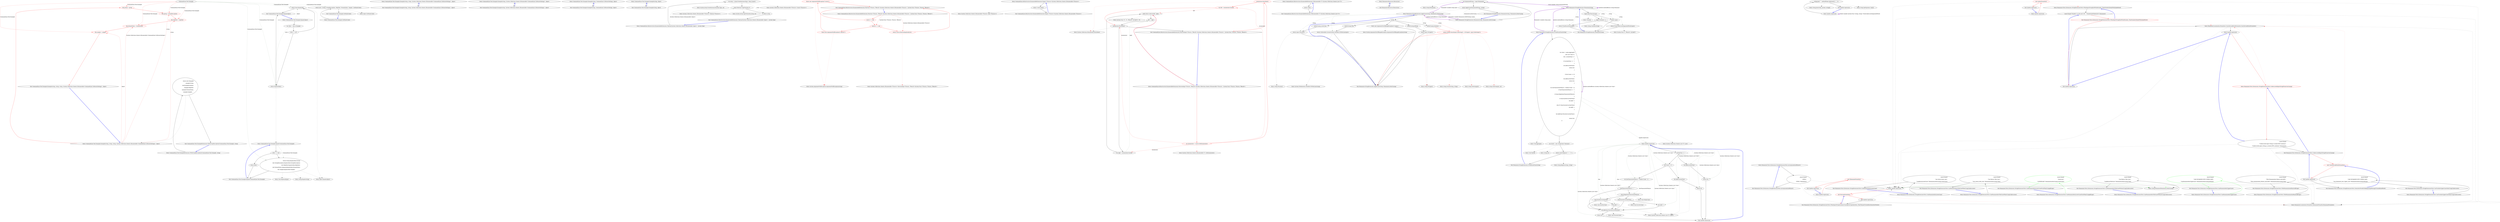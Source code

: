 digraph  {
n36 [label="CommandLine.Text.Example", span=""];
n0 [label="Entry CommandLine.Text.Example.Example(string, string, string, System.Collections.Generic.IEnumerable<CommandLine.UnParserSettings>, object)", span="16-16", cluster="CommandLine.Text.Example.Example(string, string, string, System.Collections.Generic.IEnumerable<CommandLine.UnParserSettings>, object)"];
n1 [label="this.group = group", span="18-18", cluster="CommandLine.Text.Example.Example(string, string, string, System.Collections.Generic.IEnumerable<CommandLine.UnParserSettings>, object)", color=red, community=0];
n2 [label="this.group = groupDescription", span="19-19", cluster="CommandLine.Text.Example.Example(string, string, string, System.Collections.Generic.IEnumerable<CommandLine.UnParserSettings>, object)", color=red, community=0];
n3 [label="this.helpText = helpText", span="20-20", cluster="CommandLine.Text.Example.Example(string, string, string, System.Collections.Generic.IEnumerable<CommandLine.UnParserSettings>, object)", color=red, community=0];
n4 [label="this.formatStyles = formatStyles", span="21-21", cluster="CommandLine.Text.Example.Example(string, string, string, System.Collections.Generic.IEnumerable<CommandLine.UnParserSettings>, object)", color=red, community=0];
n5 [label="this.sample = sample", span="22-22", cluster="CommandLine.Text.Example.Example(string, string, string, System.Collections.Generic.IEnumerable<CommandLine.UnParserSettings>, object)", color=red, community=0];
n6 [label="Exit CommandLine.Text.Example.Example(string, string, string, System.Collections.Generic.IEnumerable<CommandLine.UnParserSettings>, object)", span="16-16", cluster="CommandLine.Text.Example.Example(string, string, string, System.Collections.Generic.IEnumerable<CommandLine.UnParserSettings>, object)"];
n7 [label="Entry CommandLine.Text.Example.Example(string, string, System.Collections.Generic.IEnumerable<CommandLine.UnParserSettings>, object)", span="25-25", cluster="CommandLine.Text.Example.Example(string, string, System.Collections.Generic.IEnumerable<CommandLine.UnParserSettings>, object)"];
n8 [label="Exit CommandLine.Text.Example.Example(string, string, System.Collections.Generic.IEnumerable<CommandLine.UnParserSettings>, object)", span="25-25", cluster="CommandLine.Text.Example.Example(string, string, System.Collections.Generic.IEnumerable<CommandLine.UnParserSettings>, object)"];
n9 [label="Entry CommandLine.Text.Example.Example(string, System.Collections.Generic.IEnumerable<CommandLine.UnParserSettings>, object)", span="30-30", cluster="CommandLine.Text.Example.Example(string, System.Collections.Generic.IEnumerable<CommandLine.UnParserSettings>, object)"];
n10 [label="Exit CommandLine.Text.Example.Example(string, System.Collections.Generic.IEnumerable<CommandLine.UnParserSettings>, object)", span="30-30", cluster="CommandLine.Text.Example.Example(string, System.Collections.Generic.IEnumerable<CommandLine.UnParserSettings>, object)"];
n11 [label="Entry CommandLine.Text.Example.Example(string, CommandLine.UnParserSettings, object)", span="35-35", cluster="CommandLine.Text.Example.Example(string, CommandLine.UnParserSettings, object)"];
n12 [label="Exit CommandLine.Text.Example.Example(string, CommandLine.UnParserSettings, object)", span="35-35", cluster="CommandLine.Text.Example.Example(string, CommandLine.UnParserSettings, object)"];
n13 [label="Entry CommandLine.Text.Example.Example(string, object)", span="40-40", cluster="CommandLine.Text.Example.Example(string, object)"];
n14 [label="Exit CommandLine.Text.Example.Example(string, object)", span="40-40", cluster="CommandLine.Text.Example.Example(string, object)"];
n15 [label="Entry CommandLine.Text.Example.Equals(object)", span="75-75", cluster="CommandLine.Text.Example.Equals(object)"];
n16 [label="var other = obj as Example", span="77-77", cluster="CommandLine.Text.Example.Equals(object)"];
n19 [label="return base.Equals(obj);", span="83-83", cluster="CommandLine.Text.Example.Equals(object)"];
n17 [label="other != null", span="78-78", cluster="CommandLine.Text.Example.Equals(object)"];
n18 [label="return Equals(other);", span="80-80", cluster="CommandLine.Text.Example.Equals(object)"];
n20 [label="Exit CommandLine.Text.Example.Equals(object)", span="75-75", cluster="CommandLine.Text.Example.Equals(object)"];
n22 [label="Entry object.Equals(object)", span="0-0", cluster="object.Equals(object)"];
n21 [label="Entry CommandLine.Text.Example.Equals(CommandLine.Text.Example)", span="100-100", cluster="CommandLine.Text.Example.Equals(CommandLine.Text.Example)"];
n23 [label="Entry CommandLine.Text.Example.GetHashCode()", span="90-90", cluster="CommandLine.Text.Example.GetHashCode()"];
n24 [label="return new { Group, GroupDescription, HelpText, FormatStyles, Sample }.GetHashCode();", span="92-92", cluster="CommandLine.Text.Example.GetHashCode()"];
n25 [label="Exit CommandLine.Text.Example.GetHashCode()", span="90-90", cluster="CommandLine.Text.Example.GetHashCode()"];
n26 [label="Entry object.GetHashCode()", span="0-0", cluster="object.GetHashCode()"];
n27 [label="other == null", span="102-102", cluster="CommandLine.Text.Example.Equals(CommandLine.Text.Example)"];
n29 [label="return Group.Equals(other.Group)\r\n                && GroupDescription.Equals(other.GroupDescription)\r\n                && HelpText.Equals(other.HelpText)\r\n                && FormatStyles.SequenceEqual(other.FormatStyles)\r\n                && Sample.Equals(other.Sample);", span="107-111", cluster="CommandLine.Text.Example.Equals(CommandLine.Text.Example)"];
n28 [label="return false;", span="104-104", cluster="CommandLine.Text.Example.Equals(CommandLine.Text.Example)"];
n30 [label="Exit CommandLine.Text.Example.Equals(CommandLine.Text.Example)", span="100-100", cluster="CommandLine.Text.Example.Equals(CommandLine.Text.Example)"];
n31 [label="Entry string.Equals(string)", span="0-0", cluster="string.Equals(string)"];
n32 [label="Entry Unk.SequenceEqual", span="", cluster="Unk.SequenceEqual"];
n33 [label="Entry CommandLine.Text.ExampleExtensions.WithGroupDescription(CommandLine.Text.Example, string)", span="117-117", cluster="CommandLine.Text.ExampleExtensions.WithGroupDescription(CommandLine.Text.Example, string)"];
n34 [label="return new Example(\r\n                example.Group,\r\n                newGroupDescription,\r\n                example.HelpText,\r\n                example.FormatStyles,\r\n                example.Sample);", span="119-124", cluster="CommandLine.Text.ExampleExtensions.WithGroupDescription(CommandLine.Text.Example, string)"];
n35 [label="Exit CommandLine.Text.ExampleExtensions.WithGroupDescription(CommandLine.Text.Example, string)", span="117-117", cluster="CommandLine.Text.ExampleExtensions.WithGroupDescription(CommandLine.Text.Example, string)"];
m3_30 [label="Entry System.Array.CreateInstance(System.Type, int)", span="0-0", cluster="System.Array.CreateInstance(System.Type, int)", file="EnumExtensionsTests.cs"];
m3_7 [label="Entry System.ArgumentNullException.ArgumentNullException(string)", span="0-0", cluster="System.ArgumentNullException.ArgumentNullException(string)", file="EnumExtensionsTests.cs"];
m3_33 [label="Entry CommandLine.Infrastructure.EnumerableExtensions.Empty<TSource>(System.Collections.Generic.IEnumerable<TSource>)", span="73-73", cluster="CommandLine.Infrastructure.EnumerableExtensions.Empty<TSource>(System.Collections.Generic.IEnumerable<TSource>)", file="EnumExtensionsTests.cs"];
m3_34 [label="return !source.Any();", span="75-75", cluster="CommandLine.Infrastructure.EnumerableExtensions.Empty<TSource>(System.Collections.Generic.IEnumerable<TSource>)", file="EnumExtensionsTests.cs"];
m3_35 [label="Exit CommandLine.Infrastructure.EnumerableExtensions.Empty<TSource>(System.Collections.Generic.IEnumerable<TSource>)", span="73-73", cluster="CommandLine.Infrastructure.EnumerableExtensions.Empty<TSource>(System.Collections.Generic.IEnumerable<TSource>)", file="EnumExtensionsTests.cs"];
m3_19 [label="Entry System.Collections.IEnumerator.MoveNext()", span="0-0", cluster="System.Collections.IEnumerator.MoveNext()", file="EnumExtensionsTests.cs"];
m3_31 [label="Entry System.Collections.Generic.IEnumerable<TSource>.ToArray<TSource>()", span="0-0", cluster="System.Collections.Generic.IEnumerable<TSource>.ToArray<TSource>()", file="EnumExtensionsTests.cs"];
m3_32 [label="Entry System.Array.CopyTo(System.Array, int)", span="0-0", cluster="System.Array.CopyTo(System.Array, int)", file="EnumExtensionsTests.cs"];
m3_36 [label="Entry System.Collections.Generic.IEnumerable<TSource>.Any<TSource>()", span="0-0", cluster="System.Collections.Generic.IEnumerable<TSource>.Any<TSource>()", file="EnumExtensionsTests.cs"];
m3_24 [label="Entry CommandLine.Infrastructure.EnumerableExtensions.ToArray(System.Collections.Generic.IEnumerable<object>, System.Type)", span="66-66", cluster="CommandLine.Infrastructure.EnumerableExtensions.ToArray(System.Collections.Generic.IEnumerable<object>, System.Type)", file="EnumExtensionsTests.cs"];
m3_25 [label="var array = Array.CreateInstance(type, value.Count())", span="68-68", cluster="CommandLine.Infrastructure.EnumerableExtensions.ToArray(System.Collections.Generic.IEnumerable<object>, System.Type)", file="EnumExtensionsTests.cs"];
m3_26 [label="value.ToArray().CopyTo(array, 0)", span="69-69", cluster="CommandLine.Infrastructure.EnumerableExtensions.ToArray(System.Collections.Generic.IEnumerable<object>, System.Type)", file="EnumExtensionsTests.cs"];
m3_27 [label="return array;", span="70-70", cluster="CommandLine.Infrastructure.EnumerableExtensions.ToArray(System.Collections.Generic.IEnumerable<object>, System.Type)", file="EnumExtensionsTests.cs"];
m3_28 [label="Exit CommandLine.Infrastructure.EnumerableExtensions.ToArray(System.Collections.Generic.IEnumerable<object>, System.Type)", span="66-66", cluster="CommandLine.Infrastructure.EnumerableExtensions.ToArray(System.Collections.Generic.IEnumerable<object>, System.Type)", file="EnumExtensionsTests.cs"];
m3_18 [label="Entry System.Collections.Generic.IEnumerable<T>.GetEnumerator()", span="0-0", cluster="System.Collections.Generic.IEnumerable<T>.GetEnumerator()", file="EnumExtensionsTests.cs"];
m3_21 [label="Entry CommandLine.Infrastructure.EnumerableExtensions.ToEnumerable<T>(System.Collections.Generic.List<T>)", span="61-61", cluster="CommandLine.Infrastructure.EnumerableExtensions.ToEnumerable<T>(System.Collections.Generic.List<T>)", file="EnumExtensionsTests.cs"];
m3_22 [label="return value;", span="63-63", cluster="CommandLine.Infrastructure.EnumerableExtensions.ToEnumerable<T>(System.Collections.Generic.List<T>)", file="EnumExtensionsTests.cs"];
m3_23 [label="Exit CommandLine.Infrastructure.EnumerableExtensions.ToEnumerable<T>(System.Collections.Generic.List<T>)", span="61-61", cluster="CommandLine.Infrastructure.EnumerableExtensions.ToEnumerable<T>(System.Collections.Generic.List<T>)", file="EnumExtensionsTests.cs"];
m3_9 [label="Entry CommandLine.Infrastructure.EnumerableExtensions.PairwiseImpl<TSource, TResult>(System.Collections.Generic.IEnumerable<TSource>, System.Func<TSource, TSource, TResult>)", span="18-18", cluster="CommandLine.Infrastructure.EnumerableExtensions.PairwiseImpl<TSource, TResult>(System.Collections.Generic.IEnumerable<TSource>, System.Func<TSource, TSource, TResult>)", file="EnumExtensionsTests.cs"];
m3_10 [label="var enumerator = source.GetEnumerator()", span="20-20", cluster="CommandLine.Infrastructure.EnumerableExtensions.PairwiseImpl<TSource, TResult>(System.Collections.Generic.IEnumerable<TSource>, System.Func<TSource, TSource, TResult>)", color=red, community=0, file="EnumExtensionsTests.cs"];
m3_15 [label="yield return selector(left, right);", span="29-29", cluster="CommandLine.Infrastructure.EnumerableExtensions.PairwiseImpl<TSource, TResult>(System.Collections.Generic.IEnumerable<TSource>, System.Func<TSource, TSource, TResult>)", file="EnumExtensionsTests.cs"];
m3_11 [label="enumerator.MoveNext()", span="22-22", cluster="CommandLine.Infrastructure.EnumerableExtensions.PairwiseImpl<TSource, TResult>(System.Collections.Generic.IEnumerable<TSource>, System.Func<TSource, TSource, TResult>)", color=red, community=0, file="EnumExtensionsTests.cs"];
m3_12 [label="var left = enumerator.Current", span="24-24", cluster="CommandLine.Infrastructure.EnumerableExtensions.PairwiseImpl<TSource, TResult>(System.Collections.Generic.IEnumerable<TSource>, System.Func<TSource, TSource, TResult>)", color=red, community=0, file="EnumExtensionsTests.cs"];
m3_13 [label="enumerator.MoveNext()", span="26-26", cluster="CommandLine.Infrastructure.EnumerableExtensions.PairwiseImpl<TSource, TResult>(System.Collections.Generic.IEnumerable<TSource>, System.Func<TSource, TSource, TResult>)", file="EnumExtensionsTests.cs"];
m3_14 [label="var right = enumerator.Current", span="28-28", cluster="CommandLine.Infrastructure.EnumerableExtensions.PairwiseImpl<TSource, TResult>(System.Collections.Generic.IEnumerable<TSource>, System.Func<TSource, TSource, TResult>)", file="EnumExtensionsTests.cs"];
m3_16 [label="left = right", span="30-30", cluster="CommandLine.Infrastructure.EnumerableExtensions.PairwiseImpl<TSource, TResult>(System.Collections.Generic.IEnumerable<TSource>, System.Func<TSource, TSource, TResult>)", file="EnumExtensionsTests.cs"];
m3_17 [label="Exit CommandLine.Infrastructure.EnumerableExtensions.PairwiseImpl<TSource, TResult>(System.Collections.Generic.IEnumerable<TSource>, System.Func<TSource, TSource, TResult>)", span="18-18", cluster="CommandLine.Infrastructure.EnumerableExtensions.PairwiseImpl<TSource, TResult>(System.Collections.Generic.IEnumerable<TSource>, System.Func<TSource, TSource, TResult>)", file="EnumExtensionsTests.cs"];
m3_8 [label="Entry System.Collections.Generic.IEnumerable<TSource>.PairwiseImpl<TSource, TResult>(System.Func<TSource, TSource, TResult>)", span="18-18", cluster="System.Collections.Generic.IEnumerable<TSource>.PairwiseImpl<TSource, TResult>(System.Func<TSource, TSource, TResult>)", file="EnumExtensionsTests.cs"];
m3_20 [label="Entry System.Func<T1, T2, TResult>.Invoke(T1, T2)", span="0-0", cluster="System.Func<T1, T2, TResult>.Invoke(T1, T2)", file="EnumExtensionsTests.cs"];
m3_29 [label="Entry System.Collections.Generic.IEnumerable<TSource>.Count<TSource>()", span="0-0", cluster="System.Collections.Generic.IEnumerable<TSource>.Count<TSource>()", file="EnumExtensionsTests.cs"];
m3_0 [label="Entry CommandLine.Infrastructure.EnumerableExtensions.Pairwise<TSource, TResult>(System.Collections.Generic.IEnumerable<TSource>, System.Func<TSource, TSource, TResult>)", span="10-10", cluster="CommandLine.Infrastructure.EnumerableExtensions.Pairwise<TSource, TResult>(System.Collections.Generic.IEnumerable<TSource>, System.Func<TSource, TSource, TResult>)", file="EnumExtensionsTests.cs"];
m3_1 [label="source == null", span="12-12", cluster="CommandLine.Infrastructure.EnumerableExtensions.Pairwise<TSource, TResult>(System.Collections.Generic.IEnumerable<TSource>, System.Func<TSource, TSource, TResult>)", color=red, community=0, file="EnumExtensionsTests.cs"];
m3_3 [label="selector == null", span="13-13", cluster="CommandLine.Infrastructure.EnumerableExtensions.Pairwise<TSource, TResult>(System.Collections.Generic.IEnumerable<TSource>, System.Func<TSource, TSource, TResult>)", color=red, community=0, file="EnumExtensionsTests.cs"];
m3_5 [label="return source.PairwiseImpl(selector);", span="15-15", cluster="CommandLine.Infrastructure.EnumerableExtensions.Pairwise<TSource, TResult>(System.Collections.Generic.IEnumerable<TSource>, System.Func<TSource, TSource, TResult>)", color=red, community=0, file="EnumExtensionsTests.cs"];
m3_2 [label="throw new ArgumentNullException(''source'');", span="12-12", cluster="CommandLine.Infrastructure.EnumerableExtensions.Pairwise<TSource, TResult>(System.Collections.Generic.IEnumerable<TSource>, System.Func<TSource, TSource, TResult>)", color=red, community=0, file="EnumExtensionsTests.cs"];
m3_4 [label="throw new ArgumentNullException(''selector'');", span="13-13", cluster="CommandLine.Infrastructure.EnumerableExtensions.Pairwise<TSource, TResult>(System.Collections.Generic.IEnumerable<TSource>, System.Func<TSource, TSource, TResult>)", color=red, community=0, file="EnumExtensionsTests.cs"];
m3_6 [label="Exit CommandLine.Infrastructure.EnumerableExtensions.Pairwise<TSource, TResult>(System.Collections.Generic.IEnumerable<TSource>, System.Func<TSource, TSource, TResult>)", span="10-10", cluster="CommandLine.Infrastructure.EnumerableExtensions.Pairwise<TSource, TResult>(System.Collections.Generic.IEnumerable<TSource>, System.Func<TSource, TSource, TResult>)", file="EnumExtensionsTests.cs"];
m5_0 [label="Entry Humanizer.Resources.Resources()", span="31-31", cluster="Humanizer.Resources.Resources()", file="Resources.Designer.cs"];
m5_1 [label="Exit Humanizer.Resources.Resources()", span="31-31", cluster="Humanizer.Resources.Resources()", file="Resources.Designer.cs"];
m6_51 [label="Entry string.Humanize()", span="74-74", cluster="string.Humanize()", file="StringExtensions.cs"];
m6_10 [label="Entry System.Collections.Generic.List<T>.List()", span="0-0", cluster="System.Collections.Generic.List<T>.List()", file="StringExtensions.cs"];
m6_44 [label="Entry Unk.Any", span="", cluster="Unk.Any", file="StringExtensions.cs"];
m6_45 [label="Entry string.Contains(string)", span="0-0", cluster="string.Contains(string)", file="StringExtensions.cs"];
m6_35 [label="Entry char.IsLower(char)", span="0-0", cluster="char.IsLower(char)", file="StringExtensions.cs"];
m6_33 [label="Entry char.IsDigit(char)", span="0-0", cluster="char.IsDigit(char)", file="StringExtensions.cs"];
m6_14 [label="Entry string.Replace(string, string)", span="0-0", cluster="string.Replace(string, string)", file="StringExtensions.cs"];
m6_46 [label="Entry System.Func<T, TResult>.Invoke(T)", span="0-0", cluster="System.Func<T, TResult>.Invoke(T)", file="StringExtensions.cs"];
m6_52 [label="Entry Humanizer.StringExtensions.ApplyCase(string, Humanizer.LetterCasing)", span="93-93", cluster="Humanizer.StringExtensions.ApplyCase(string, Humanizer.LetterCasing)", file="StringExtensions.cs"];
m6_53 [label=casing, span="95-95", cluster="Humanizer.StringExtensions.ApplyCase(string, Humanizer.LetterCasing)", file="StringExtensions.cs"];
m6_55 [label="return CultureInfo.CurrentCulture.TextInfo.ToTitleCase(input);", span="98-98", cluster="Humanizer.StringExtensions.ApplyCase(string, Humanizer.LetterCasing)", file="StringExtensions.cs"];
m6_57 [label="return input.ToLower();", span="101-101", cluster="Humanizer.StringExtensions.ApplyCase(string, Humanizer.LetterCasing)", file="StringExtensions.cs"];
m6_59 [label="return input.ToUpper();", span="104-104", cluster="Humanizer.StringExtensions.ApplyCase(string, Humanizer.LetterCasing)", file="StringExtensions.cs"];
m6_61 [label="return string.Concat(input.Substring(0, 1).ToUpper(), input.Substring(1));", span="107-107", cluster="Humanizer.StringExtensions.ApplyCase(string, Humanizer.LetterCasing)", color=red, community=0, file="StringExtensions.cs"];
m6_54 [label="LetterCasing.Title", span="97-97", cluster="Humanizer.StringExtensions.ApplyCase(string, Humanizer.LetterCasing)", file="StringExtensions.cs"];
m6_56 [label="LetterCasing.LowerCase", span="100-100", cluster="Humanizer.StringExtensions.ApplyCase(string, Humanizer.LetterCasing)", file="StringExtensions.cs"];
m6_58 [label="LetterCasing.AllCaps", span="103-103", cluster="Humanizer.StringExtensions.ApplyCase(string, Humanizer.LetterCasing)", file="StringExtensions.cs"];
m6_60 [label="LetterCasing.Sentence", span="106-106", cluster="Humanizer.StringExtensions.ApplyCase(string, Humanizer.LetterCasing)", file="StringExtensions.cs"];
m6_62 [label="throw new ArgumentOutOfRangeException(''casing'');", span="110-110", cluster="Humanizer.StringExtensions.ApplyCase(string, Humanizer.LetterCasing)", file="StringExtensions.cs"];
m6_63 [label="Exit Humanizer.StringExtensions.ApplyCase(string, Humanizer.LetterCasing)", span="93-93", cluster="Humanizer.StringExtensions.ApplyCase(string, Humanizer.LetterCasing)", file="StringExtensions.cs"];
m6_4 [label="Entry string.Join(string, params string[])", span="0-0", cluster="string.Join(string, params string[])", file="StringExtensions.cs"];
m6_47 [label="Entry Humanizer.StringExtensions.Humanize(string, Humanizer.LetterCasing)", span="86-86", cluster="Humanizer.StringExtensions.Humanize(string, Humanizer.LetterCasing)", file="StringExtensions.cs"];
m6_48 [label="var humanizedString = input.Humanize()", span="88-88", cluster="Humanizer.StringExtensions.Humanize(string, Humanizer.LetterCasing)", file="StringExtensions.cs"];
m6_49 [label="return ApplyCase(humanizedString, casing);", span="90-90", cluster="Humanizer.StringExtensions.Humanize(string, Humanizer.LetterCasing)", file="StringExtensions.cs"];
m6_50 [label="Exit Humanizer.StringExtensions.Humanize(string, Humanizer.LetterCasing)", span="86-86", cluster="Humanizer.StringExtensions.Humanize(string, Humanizer.LetterCasing)", file="StringExtensions.cs"];
m6_37 [label="Entry Humanizer.StringExtensions.Humanize(string)", span="74-74", cluster="Humanizer.StringExtensions.Humanize(string)", file="StringExtensions.cs"];
m6_38 [label="!input.Any(Char.IsLower)", span="77-77", cluster="Humanizer.StringExtensions.Humanize(string)", file="StringExtensions.cs"];
m6_39 [label="return input;", span="78-78", cluster="Humanizer.StringExtensions.Humanize(string)", file="StringExtensions.cs"];
m6_40 [label="input.Contains(''_'')", span="80-80", cluster="Humanizer.StringExtensions.Humanize(string)", file="StringExtensions.cs"];
m6_41 [label="return FromUnderscoreSeparatedWords(input);", span="81-81", cluster="Humanizer.StringExtensions.Humanize(string)", file="StringExtensions.cs"];
m6_42 [label="return FromPascalCase(input);", span="83-83", cluster="Humanizer.StringExtensions.Humanize(string)", file="StringExtensions.cs"];
m6_43 [label="Exit Humanizer.StringExtensions.Humanize(string)", span="74-74", cluster="Humanizer.StringExtensions.Humanize(string)", file="StringExtensions.cs"];
m6_66 [label="Entry string.ToUpper()", span="0-0", cluster="string.ToUpper()", file="StringExtensions.cs"];
m6_13 [label="Entry Unk.ToArray", span="", cluster="Unk.ToArray", file="StringExtensions.cs"];
m6_12 [label="Entry string.cstr", span="", cluster="string.cstr", file="StringExtensions.cs"];
m6_11 [label="Entry Unk.Aggregate", span="", cluster="Unk.Aggregate", file="StringExtensions.cs"];
m6_67 [label="Entry string.Substring(int, int)", span="0-0", cluster="string.Substring(int, int)", file="StringExtensions.cs"];
m6_5 [label="Entry Humanizer.StringExtensions.FromPascalCase(string)", span="35-35", cluster="Humanizer.StringExtensions.FromPascalCase(string)", file="StringExtensions.cs"];
m6_6 [label="var chars = name.Aggregate(\r\n                new List<char>(),\r\n                (list, currentChar) =>\r\n                {\r\n                    if (currentChar == ' ')\r\n                    {\r\n                        list.Add(currentChar);\r\n                        return list;\r\n                    }\r\n\r\n                    if (list.Count == 0)\r\n                    {\r\n                        list.Add(currentChar);\r\n                        return list;\r\n                    }\r\n\r\n                    var lastCharacterInTheList = list[list.Count - 1];\r\n                    if (lastCharacterInTheList != ' ')\r\n                    {\r\n                        if (char.IsDigit(lastCharacterInTheList))\r\n                        {\r\n                            if (char.IsLetter(currentChar))\r\n                                list.Add(' ');\r\n                        }\r\n                        else if (!char.IsLower(currentChar))\r\n                            list.Add(' ');\r\n                    }\r\n\r\n                    list.Add(char.ToLower(currentChar));\r\n\r\n                    return list;\r\n                })", span="37-68", cluster="Humanizer.StringExtensions.FromPascalCase(string)", file="StringExtensions.cs"];
m6_7 [label="var result = new string(chars.ToArray())", span="70-70", cluster="Humanizer.StringExtensions.FromPascalCase(string)", file="StringExtensions.cs"];
m6_8 [label="return result.Replace('' i '', '' I '');", span="71-71", cluster="Humanizer.StringExtensions.FromPascalCase(string)", file="StringExtensions.cs"];
m6_9 [label="Exit Humanizer.StringExtensions.FromPascalCase(string)", span="35-35", cluster="Humanizer.StringExtensions.FromPascalCase(string)", file="StringExtensions.cs"];
m6_64 [label="Entry System.Globalization.TextInfo.ToTitleCase(string)", span="0-0", cluster="System.Globalization.TextInfo.ToTitleCase(string)", file="StringExtensions.cs"];
m6_69 [label="Entry string.Concat(string, string)", span="0-0", cluster="string.Concat(string, string)", file="StringExtensions.cs"];
m6_34 [label="Entry char.IsLetter(char)", span="0-0", cluster="char.IsLetter(char)", file="StringExtensions.cs"];
m6_15 [label="Entry lambda expression", span="39-68", cluster="lambda expression", file="StringExtensions.cs"];
m6_0 [label="Entry lambda expression", span="34-34", cluster="lambda expression", file="StringExtensions.cs"];
m6_1 [label="string.Join('' '', methodName.Split(new[] { '_' }))", span="34-34", cluster="lambda expression", file="StringExtensions.cs"];
m6_2 [label="Exit lambda expression", span="34-34", cluster="lambda expression", file="StringExtensions.cs"];
m6_16 [label="currentChar == ' '", span="41-41", cluster="lambda expression", file="StringExtensions.cs"];
m6_17 [label="list.Add(currentChar)", span="43-43", cluster="lambda expression", file="StringExtensions.cs"];
m6_18 [label="return list;", span="44-44", cluster="lambda expression", file="StringExtensions.cs"];
m6_19 [label="list.Count == 0", span="47-47", cluster="lambda expression", file="StringExtensions.cs"];
m6_20 [label="list.Add(currentChar)", span="49-49", cluster="lambda expression", file="StringExtensions.cs"];
m6_21 [label="return list;", span="50-50", cluster="lambda expression", file="StringExtensions.cs"];
m6_22 [label="var lastCharacterInTheList = list[list.Count - 1]", span="53-53", cluster="lambda expression", file="StringExtensions.cs"];
m6_25 [label="char.IsLetter(currentChar)", span="58-58", cluster="lambda expression", file="StringExtensions.cs"];
m6_26 [label="list.Add(' ')", span="59-59", cluster="lambda expression", file="StringExtensions.cs"];
m6_27 [label="!char.IsLower(currentChar)", span="61-61", cluster="lambda expression", file="StringExtensions.cs"];
m6_28 [label="list.Add(' ')", span="62-62", cluster="lambda expression", file="StringExtensions.cs"];
m6_29 [label="list.Add(char.ToLower(currentChar))", span="65-65", cluster="lambda expression", file="StringExtensions.cs"];
m6_30 [label="return list;", span="67-67", cluster="lambda expression", file="StringExtensions.cs"];
m6_23 [label="lastCharacterInTheList != ' '", span="54-54", cluster="lambda expression", file="StringExtensions.cs"];
m6_24 [label="char.IsDigit(lastCharacterInTheList)", span="56-56", cluster="lambda expression", file="StringExtensions.cs"];
m6_31 [label="Exit lambda expression", span="39-68", cluster="lambda expression", file="StringExtensions.cs"];
m6_70 [label="Entry System.ArgumentOutOfRangeException.ArgumentOutOfRangeException(string)", span="0-0", cluster="System.ArgumentOutOfRangeException.ArgumentOutOfRangeException(string)", file="StringExtensions.cs"];
m6_3 [label="Entry string.Split(params char[])", span="0-0", cluster="string.Split(params char[])", file="StringExtensions.cs"];
m6_36 [label="Entry char.ToLower(char)", span="0-0", cluster="char.ToLower(char)", file="StringExtensions.cs"];
m6_32 [label="Entry System.Collections.Generic.List<T>.Add(T)", span="0-0", cluster="System.Collections.Generic.List<T>.Add(T)", file="StringExtensions.cs"];
m6_65 [label="Entry string.ToLower()", span="0-0", cluster="string.ToLower()", file="StringExtensions.cs"];
m6_68 [label="Entry string.Substring(int)", span="0-0", cluster="string.Substring(int)", file="StringExtensions.cs"];
m7_23 [label="Entry Humanizer.Tests.Extensions.StringExtensionsTests.AcronymsAreLeftIntact()", span="59-59", cluster="Humanizer.Tests.Extensions.StringExtensionsTests.AcronymsAreLeftIntact()", file="StringExtensionsTests.cs"];
m7_24 [label="Assert.Equal(\r\n                ''HTML'',\r\n                ''HTML''.Humanize())", span="61-63", cluster="Humanizer.Tests.Extensions.StringExtensionsTests.AcronymsAreLeftIntact()", file="StringExtensionsTests.cs"];
m7_25 [label="Exit Humanizer.Tests.Extensions.StringExtensionsTests.AcronymsAreLeftIntact()", span="59-59", cluster="Humanizer.Tests.Extensions.StringExtensionsTests.AcronymsAreLeftIntact()", file="StringExtensionsTests.cs"];
m7_3 [label="Entry Humanizer.Localisation.Formatters.RomanianFormatter.RomanianFormatter()", span="2-2", cluster="Humanizer.Localisation.Formatters.RomanianFormatter.RomanianFormatter()", file="StringExtensionsTests.cs"];
m7_0 [label="Entry lambda expression", span="16-16", cluster="lambda expression", file="StringExtensionsTests.cs"];
m7_1 [label="new RomanianFormatter()", span="16-16", cluster="lambda expression", file="StringExtensionsTests.cs", color=red, community=0];
m7_2 [label="Exit lambda expression", span="16-16", cluster="lambda expression", file="StringExtensionsTests.cs"];
m7_36 [label="Entry Humanizer.Tests.Extensions.StringExtensionsTests.CanHumanizeIntoLowerCase()", span="91-91", cluster="Humanizer.Tests.Extensions.StringExtensionsTests.CanHumanizeIntoLowerCase()", file="StringExtensionsTests.cs"];
m7_37 [label="Assert.Equal(\r\n                ''can return lower case'',\r\n                ''CanReturnLowerCase''.Humanize(LetterCasing.LowerCase))", span="93-95", cluster="Humanizer.Tests.Extensions.StringExtensionsTests.CanHumanizeIntoLowerCase()", file="StringExtensionsTests.cs"];
m7_38 [label="Exit Humanizer.Tests.Extensions.StringExtensionsTests.CanHumanizeIntoLowerCase()", span="91-91", cluster="Humanizer.Tests.Extensions.StringExtensionsTests.CanHumanizeIntoLowerCase()", file="StringExtensionsTests.cs"];
m7_30 [label="Entry Humanizer.Tests.Extensions.StringExtensionsTests.CanHumanizeIntoTitleCaseWhenUsingUnderscores()", span="75-75", cluster="Humanizer.Tests.Extensions.StringExtensionsTests.CanHumanizeIntoTitleCaseWhenUsingUnderscores()", file="StringExtensionsTests.cs"];
m7_31 [label="Assert.Equal(\r\n                ''Can Return Title Case'',\r\n                ''Can_return_title_Case''.Humanize(LetterCasing.Title))", span="77-79", cluster="Humanizer.Tests.Extensions.StringExtensionsTests.CanHumanizeIntoTitleCaseWhenUsingUnderscores()", file="StringExtensionsTests.cs"];
m7_32 [label="Exit Humanizer.Tests.Extensions.StringExtensionsTests.CanHumanizeIntoTitleCaseWhenUsingUnderscores()", span="75-75", cluster="Humanizer.Tests.Extensions.StringExtensionsTests.CanHumanizeIntoTitleCaseWhenUsingUnderscores()", file="StringExtensionsTests.cs"];
m7_4 [label="Entry lambda expression", span="17-17", cluster="lambda expression", file="StringExtensionsTests.cs"];
m7_8 [label="Entry lambda expression", span="18-18", cluster="lambda expression", file="StringExtensionsTests.cs"];
m7_9 [label="new ArabicFormatter()", span="18-18", cluster="lambda expression", file="StringExtensionsTests.cs", color=red, community=0];
m7_10 [label="Exit lambda expression", span="18-18", cluster="lambda expression", file="StringExtensionsTests.cs"];
m7_39 [label="Entry Humanizer.Tests.Extensions.StringExtensionsTests.CanHumanizeIntoLowerCaseEvenWhenUsingAllCaps()", span="99-99", cluster="Humanizer.Tests.Extensions.StringExtensionsTests.CanHumanizeIntoLowerCaseEvenWhenUsingAllCaps()", file="StringExtensionsTests.cs"];
m7_40 [label="Assert.Equal(\r\n                ''lowercase'',\r\n                ''LOWERCASE''.Humanize(LetterCasing.LowerCase))", span="101-103", cluster="Humanizer.Tests.Extensions.StringExtensionsTests.CanHumanizeIntoLowerCaseEvenWhenUsingAllCaps()", color=green, community=1, file="StringExtensionsTests.cs"];
m7_41 [label="Exit Humanizer.Tests.Extensions.StringExtensionsTests.CanHumanizeIntoLowerCaseEvenWhenUsingAllCaps()", span="99-99", cluster="Humanizer.Tests.Extensions.StringExtensionsTests.CanHumanizeIntoLowerCaseEvenWhenUsingAllCaps()", file="StringExtensionsTests.cs"];
m7_11 [label="Entry Humanizer.Tests.Extensions.StringExtensionsTests.WhenInputStringEndWithANumber_ThenNumberIsDealtWithLikeAWord()", span="29-29", cluster="Humanizer.Tests.Extensions.StringExtensionsTests.WhenInputStringEndWithANumber_ThenNumberIsDealtWithLikeAWord()", file="StringExtensionsTests.cs"];
m7_26 [label="Entry Humanizer.Tests.Extensions.StringExtensionsTests.CanHumanizeIntoTitleCaseWithoutUsingUnderscores()", span="67-67", cluster="Humanizer.Tests.Extensions.StringExtensionsTests.CanHumanizeIntoTitleCaseWithoutUsingUnderscores()", file="StringExtensionsTests.cs"];
m7_27 [label="Assert.Equal(\r\n                ''Can Return Title Case'',\r\n                ''CanReturnTitleCase''.Humanize(LetterCasing.Title))", span="69-71", cluster="Humanizer.Tests.Extensions.StringExtensionsTests.CanHumanizeIntoTitleCaseWithoutUsingUnderscores()", file="StringExtensionsTests.cs"];
m7_28 [label="Exit Humanizer.Tests.Extensions.StringExtensionsTests.CanHumanizeIntoTitleCaseWithoutUsingUnderscores()", span="67-67", cluster="Humanizer.Tests.Extensions.StringExtensionsTests.CanHumanizeIntoTitleCaseWithoutUsingUnderscores()", file="StringExtensionsTests.cs"];
m7_14 [label="Exit lambda expression", span="19-19", cluster="lambda expression", file="StringExtensionsTests.cs"];
m7_15 [label="Entry Humanizer.Localisation.Formatters.CzechSlovakPolishFormatter.CzechSlovakPolishFormatter()", span="2-2", cluster="Humanizer.Localisation.Formatters.CzechSlovakPolishFormatter.CzechSlovakPolishFormatter()", file="StringExtensionsTests.cs"];
m7_16 [label="Entry lambda expression", span="20-20", cluster="lambda expression", file="StringExtensionsTests.cs"];
m7_42 [label="Entry Humanizer.Tests.Extensions.StringExtensionsTests.CanHumanizeIntoUpperCase()", span="107-107", cluster="Humanizer.Tests.Extensions.StringExtensionsTests.CanHumanizeIntoUpperCase()", file="StringExtensionsTests.cs"];
m7_43 [label="Assert.Equal(\r\n                ''CAN HUMANIZE INTO UPPER CASE'',\r\n                ''CanHumanizeIntoUpperCase''.Humanize(LetterCasing.AllCaps))", span="109-111", cluster="Humanizer.Tests.Extensions.StringExtensionsTests.CanHumanizeIntoUpperCase()", color=green, community=1, file="StringExtensionsTests.cs"];
m7_44 [label="Exit Humanizer.Tests.Extensions.StringExtensionsTests.CanHumanizeIntoUpperCase()", span="107-107", cluster="Humanizer.Tests.Extensions.StringExtensionsTests.CanHumanizeIntoUpperCase()", file="StringExtensionsTests.cs"];
m7_33 [label="Entry Humanizer.Tests.Extensions.StringExtensionsTests.TitleHumanizationHonorsAllCaps()", span="83-83", cluster="Humanizer.Tests.Extensions.StringExtensionsTests.TitleHumanizationHonorsAllCaps()", file="StringExtensionsTests.cs"];
m7_34 [label="Assert.Equal(\r\n                ''Title Humanization Honors ALLCAPS'',\r\n                ''Title_humanization_Honors_ALLCAPS''.Humanize(LetterCasing.Title))", span="85-87", cluster="Humanizer.Tests.Extensions.StringExtensionsTests.TitleHumanizationHonorsAllCaps()", file="StringExtensionsTests.cs"];
m7_35 [label="Exit Humanizer.Tests.Extensions.StringExtensionsTests.TitleHumanizationHonorsAllCaps()", span="83-83", cluster="Humanizer.Tests.Extensions.StringExtensionsTests.TitleHumanizationHonorsAllCaps()", file="StringExtensionsTests.cs"];
m7_7 [label="Exit Humanizer.Tests.Extensions.StringExtensionsTests.WhenInputStringContainsConsequtiveCaptialLetters_ThenTheyAreTurnedIntoOneLetterWords()", span="15-15", cluster="Humanizer.Tests.Extensions.StringExtensionsTests.WhenInputStringContainsConsequtiveCaptialLetters_ThenTheyAreTurnedIntoOneLetterWords()", file="StringExtensionsTests.cs"];
m7_5 [label="new RussianFormatter()", span="17-17", cluster="lambda expression", file="StringExtensionsTests.cs", color=red, community=0];
m7_6 [label="Exit lambda expression", span="17-17", cluster="lambda expression", file="StringExtensionsTests.cs"];
m7_29 [label="Entry string.Humanize(Humanizer.LetterCasing)", span="61-61", cluster="string.Humanize(Humanizer.LetterCasing)", file="StringExtensionsTests.cs"];
m7_20 [label="new CzechSlovakPolishFormatter()", span="21-21", cluster="lambda expression", file="StringExtensionsTests.cs", color=red, community=0];
m7_21 [label="Exit lambda expression", span="21-21", cluster="lambda expression", file="StringExtensionsTests.cs"];
m7_22 [label="Exit Humanizer.Tests.Extensions.StringExtensionsTests.OneLetterWordInTheBeginningOfStringIsTurnedIntoAWord()", span="51-51", cluster="Humanizer.Tests.Extensions.StringExtensionsTests.OneLetterWordInTheBeginningOfStringIsTurnedIntoAWord()", file="StringExtensionsTests.cs"];
m7_19 [label="Exit Humanizer.Tests.Extensions.StringExtensionsTests.UnderscoredInputStringPreservesCasing()", span="43-43", cluster="Humanizer.Tests.Extensions.StringExtensionsTests.UnderscoredInputStringPreservesCasing()", file="StringExtensionsTests.cs"];
m7_12 [label="Assert.Equal(''Number is at the end 100'', ''NumberIsAtTheEnd100''.Humanize())", span="31-31", cluster="Humanizer.Tests.Extensions.StringExtensionsTests.WhenInputStringEndWithANumber_ThenNumberIsDealtWithLikeAWord()", file="StringExtensionsTests.cs"];
m7_13 [label="Exit Humanizer.Tests.Extensions.StringExtensionsTests.WhenInputStringEndWithANumber_ThenNumberIsDealtWithLikeAWord()", span="29-29", cluster="Humanizer.Tests.Extensions.StringExtensionsTests.WhenInputStringEndWithANumber_ThenNumberIsDealtWithLikeAWord()", color=red, community=0, file="StringExtensionsTests.cs"];
m7_17 [label="Entry Humanizer.Tests.Extensions.StringExtensionsTests.UnderscoredInputStringPreservesCasing()", span="43-43", cluster="Humanizer.Tests.Extensions.StringExtensionsTests.UnderscoredInputStringPreservesCasing()", color=red, community=0, file="StringExtensionsTests.cs"];
m7_18 [label="Assert.Equal(\r\n                ''Underscored input String is turned INTO sentence'',\r\n                ''Underscored_input_String_is_turned_INTO_sentence''.Humanize())", span="45-47", cluster="Humanizer.Tests.Extensions.StringExtensionsTests.UnderscoredInputStringPreservesCasing()", file="StringExtensionsTests.cs"];
m7_45 [label="Entry Humanizer.Tests.Extensions.StringExtensionsTests.CanTurnIntoUpperCasewhenUsingUnderscores()", span="115-115", cluster="Humanizer.Tests.Extensions.StringExtensionsTests.CanTurnIntoUpperCasewhenUsingUnderscores()", file="StringExtensionsTests.cs"];
m7_46 [label="Assert.Equal(\r\n                ''CAN HUMANIZE INTO UPPER CASE'',\r\n                ''Can_Humanize_into_Upper_case''.Humanize(LetterCasing.AllCaps))", span="117-119", cluster="Humanizer.Tests.Extensions.StringExtensionsTests.CanTurnIntoUpperCasewhenUsingUnderscores()", file="StringExtensionsTests.cs"];
m7_47 [label="Exit Humanizer.Tests.Extensions.StringExtensionsTests.CanTurnIntoUpperCasewhenUsingUnderscores()", span="115-115", cluster="Humanizer.Tests.Extensions.StringExtensionsTests.CanTurnIntoUpperCasewhenUsingUnderscores()", file="StringExtensionsTests.cs"];
n36 -> n1  [key=1, style=dashed, color=red, label="CommandLine.Text.Example"];
n36 -> n2  [key=1, style=dashed, color=red, label="CommandLine.Text.Example"];
n36 -> n3  [key=1, style=dashed, color=red, label="CommandLine.Text.Example"];
n36 -> n4  [key=1, style=dashed, color=red, label="CommandLine.Text.Example"];
n36 -> n5  [key=1, style=dashed, color=red, label="CommandLine.Text.Example"];
n36 -> n18  [key=1, style=dashed, color=darkseagreen4, label="CommandLine.Text.Example"];
n36 -> n19  [key=1, style=dashed, color=darkseagreen4, label="CommandLine.Text.Example"];
n36 -> n24  [key=1, style=dashed, color=darkseagreen4, label="CommandLine.Text.Example"];
n36 -> n29  [key=1, style=dashed, color=darkseagreen4, label="CommandLine.Text.Example"];
n0 -> n1  [key=0, style=solid, color=red];
n0 -> n2  [key=1, style=dashed, color=red, label=string];
n0 -> n3  [key=1, style=dashed, color=red, label=string];
n0 -> n4  [key=1, style=dashed, color=red, label="System.Collections.Generic.IEnumerable<CommandLine.UnParserSettings>"];
n0 -> n5  [key=1, style=dashed, color=red, label=object];
n1 -> n2  [key=0, style=solid, color=red];
n2 -> n3  [key=0, style=solid, color=red];
n3 -> n4  [key=0, style=solid, color=red];
n4 -> n5  [key=0, style=solid, color=red];
n5 -> n6  [key=0, style=solid, color=red];
n6 -> n0  [key=0, style=bold, color=blue];
n7 -> n8  [key=0, style=solid];
n8 -> n7  [key=0, style=bold, color=blue];
n9 -> n10  [key=0, style=solid];
n10 -> n9  [key=0, style=bold, color=blue];
n11 -> n12  [key=0, style=solid];
n12 -> n11  [key=0, style=bold, color=blue];
n13 -> n14  [key=0, style=solid];
n14 -> n13  [key=0, style=bold, color=blue];
n15 -> n16  [key=0, style=solid];
n15 -> n19  [key=1, style=dashed, color=darkseagreen4, label=object];
n16 -> n17  [key=0, style=solid];
n16 -> n18  [key=1, style=dashed, color=darkseagreen4, label=other];
n19 -> n20  [key=0, style=solid];
n19 -> n22  [key=2, style=dotted];
n17 -> n18  [key=0, style=solid];
n17 -> n19  [key=0, style=solid];
n18 -> n20  [key=0, style=solid];
n18 -> n21  [key=2, style=dotted];
n20 -> n15  [key=0, style=bold, color=blue];
n21 -> n27  [key=0, style=solid];
n21 -> n29  [key=1, style=dashed, color=darkseagreen4, label="CommandLine.Text.Example"];
n23 -> n24  [key=0, style=solid];
n24 -> n25  [key=0, style=solid];
n24 -> n26  [key=2, style=dotted];
n25 -> n23  [key=0, style=bold, color=blue];
n27 -> n28  [key=0, style=solid];
n27 -> n29  [key=0, style=solid];
n29 -> n30  [key=0, style=solid];
n29 -> n31  [key=2, style=dotted];
n29 -> n32  [key=2, style=dotted];
n29 -> n22  [key=2, style=dotted];
n28 -> n30  [key=0, style=solid];
n30 -> n21  [key=0, style=bold, color=blue];
n33 -> n34  [key=0, style=solid];
n34 -> n35  [key=0, style=solid];
n34 -> n0  [key=2, style=dotted];
n35 -> n33  [key=0, style=bold, color=blue];
m3_33 -> m3_34  [key=0, style=solid];
m3_34 -> m3_35  [key=0, style=solid];
m3_34 -> m3_36  [key=2, style=dotted];
m3_35 -> m3_33  [key=0, style=bold, color=blue];
m3_24 -> m3_25  [key=0, style=solid];
m3_24 -> m3_26  [key=1, style=dashed, color=darkseagreen4, label="System.Collections.Generic.IEnumerable<object>"];
m3_25 -> m3_26  [key=0, style=solid];
m3_25 -> m3_29  [key=2, style=dotted];
m3_25 -> m3_30  [key=2, style=dotted];
m3_25 -> m3_27  [key=1, style=dashed, color=darkseagreen4, label=array];
m3_26 -> m3_27  [key=0, style=solid];
m3_26 -> m3_31  [key=2, style=dotted];
m3_26 -> m3_32  [key=2, style=dotted];
m3_27 -> m3_28  [key=0, style=solid];
m3_28 -> m3_24  [key=0, style=bold, color=blue];
m3_21 -> m3_22  [key=0, style=solid];
m3_22 -> m3_23  [key=0, style=solid];
m3_23 -> m3_21  [key=0, style=bold, color=blue];
m3_9 -> m3_10  [key=0, style=solid, color=red];
m3_9 -> m3_15  [key=0, style=bold, color=crimson];
m3_10 -> m3_11  [key=0, style=solid, color=red];
m3_10 -> m3_18  [key=2, style=dotted, color=red];
m3_10 -> m3_12  [key=1, style=dashed, color=red, label=enumerator];
m3_10 -> m3_13  [key=1, style=dashed, color=red, label=enumerator];
m3_10 -> m3_14  [key=1, style=dashed, color=red, label=enumerator];
m3_15 -> m3_16  [key=0, style=solid];
m3_15 -> m3_20  [key=2, style=dotted];
m3_11 -> m3_12  [key=0, style=solid, color=red];
m3_11 -> m3_17  [key=0, style=solid, color=red];
m3_11 -> m3_19  [key=2, style=dotted, color=red];
m3_12 -> m3_13  [key=0, style=solid, color=red];
m3_12 -> m3_15  [key=1, style=dashed, color=red, label=left];
m3_13 -> m3_14  [key=0, style=solid];
m3_13 -> m3_17  [key=0, style=solid];
m3_13 -> m3_19  [key=2, style=dotted];
m3_14 -> m3_15  [key=0, style=solid];
m3_14 -> m3_16  [key=1, style=dashed, color=darkseagreen4, label=right];
m3_16 -> m3_13  [key=0, style=solid];
m3_17 -> m3_9  [key=0, style=bold, color=blue];
m3_0 -> m3_1  [key=0, style=solid, color=red];
m3_0 -> m3_3  [key=1, style=dashed, color=red, label="System.Func<TSource, TSource, TResult>"];
m3_0 -> m3_5  [key=1, style=dashed, color=red, label="System.Collections.Generic.IEnumerable<TSource>"];
m3_1 -> m3_2  [key=0, style=solid, color=red];
m3_1 -> m3_3  [key=0, style=solid, color=red];
m3_3 -> m3_4  [key=0, style=solid, color=red];
m3_3 -> m3_5  [key=0, style=solid, color=red];
m3_5 -> m3_6  [key=0, style=solid, color=red];
m3_5 -> m3_8  [key=2, style=dotted, color=red];
m3_2 -> m3_6  [key=0, style=solid, color=red];
m3_2 -> m3_7  [key=2, style=dotted, color=red];
m3_4 -> m3_6  [key=0, style=solid, color=red];
m3_4 -> m3_7  [key=2, style=dotted, color=red];
m3_6 -> m3_0  [key=0, style=bold, color=blue];
m5_0 -> m5_1  [key=0, style=solid];
m5_1 -> m5_0  [key=0, style=bold, color=blue];
m6_52 -> m6_53  [key=0, style=solid];
m6_52 -> m6_55  [key=1, style=dashed, color=darkseagreen4, label=string];
m6_52 -> m6_57  [key=1, style=dashed, color=darkseagreen4, label=string];
m6_52 -> m6_59  [key=1, style=dashed, color=darkseagreen4, label=string];
m6_52 -> m6_61  [key=1, style=dashed, color=red, label=string];
m6_52 -> m6_48  [key=3, color=darkorchid, style=bold, label="Parameter variable string input"];
m6_52 -> m6_47  [key=3, color=darkorchid, style=bold, label="Parameter variable Humanizer.LetterCasing casing"];
m6_53 -> m6_54  [key=0, style=solid];
m6_53 -> m6_56  [key=0, style=solid];
m6_53 -> m6_58  [key=0, style=solid];
m6_53 -> m6_60  [key=0, style=solid];
m6_53 -> m6_62  [key=0, style=solid];
m6_55 -> m6_63  [key=0, style=solid];
m6_55 -> m6_64  [key=2, style=dotted];
m6_57 -> m6_63  [key=0, style=solid];
m6_57 -> m6_65  [key=2, style=dotted];
m6_59 -> m6_63  [key=0, style=solid];
m6_59 -> m6_66  [key=2, style=dotted];
m6_61 -> m6_63  [key=0, style=solid, color=red];
m6_61 -> m6_67  [key=2, style=dotted, color=red];
m6_61 -> m6_66  [key=2, style=dotted, color=red];
m6_61 -> m6_68  [key=2, style=dotted, color=red];
m6_61 -> m6_69  [key=2, style=dotted, color=red];
m6_54 -> m6_55  [key=0, style=solid];
m6_56 -> m6_57  [key=0, style=solid];
m6_58 -> m6_59  [key=0, style=solid];
m6_60 -> m6_61  [key=0, style=solid, color=red];
m6_62 -> m6_63  [key=0, style=solid];
m6_62 -> m6_70  [key=2, style=dotted];
m6_63 -> m6_52  [key=0, style=bold, color=blue];
m6_47 -> m6_48  [key=0, style=solid];
m6_47 -> m6_49  [key=1, style=dashed, color=darkseagreen4, label="Humanizer.LetterCasing"];
m6_47 -> m6_52  [key=3, color=darkorchid, style=bold, label="method methodReturn string Humanize"];
m6_48 -> m6_49  [key=0, style=solid];
m6_48 -> m6_51  [key=2, style=dotted];
m6_48 -> m6_37  [key=3, color=darkorchid, style=bold, label="Local variable string humanizedString"];
m6_49 -> m6_50  [key=0, style=solid];
m6_49 -> m6_52  [key=2, style=dotted];
m6_50 -> m6_47  [key=0, style=bold, color=blue];
m6_37 -> m6_38  [key=0, style=solid];
m6_37 -> m6_39  [key=1, style=dashed, color=darkseagreen4, label=string];
m6_37 -> m6_40  [key=1, style=dashed, color=darkseagreen4, label=string];
m6_37 -> m6_41  [key=1, style=dashed, color=darkseagreen4, label=string];
m6_37 -> m6_42  [key=1, style=dashed, color=darkseagreen4, label=string];
m6_37 -> m6_37  [key=3, color=darkorchid, style=bold, label="method methodReturn string Humanize"];
m6_37 -> m6_5  [key=3, color=darkorchid, style=bold, label="method methodReturn string Humanize"];
m6_38 -> m6_39  [key=0, style=solid];
m6_38 -> m6_40  [key=0, style=solid];
m6_38 -> m6_44  [key=2, style=dotted];
m6_39 -> m6_43  [key=0, style=solid];
m6_40 -> m6_41  [key=0, style=solid];
m6_40 -> m6_42  [key=0, style=solid];
m6_40 -> m6_45  [key=2, style=dotted];
m6_41 -> m6_43  [key=0, style=solid];
m6_41 -> m6_46  [key=2, style=dotted];
m6_42 -> m6_43  [key=0, style=solid];
m6_42 -> m6_5  [key=2, style=dotted];
m6_43 -> m6_37  [key=0, style=bold, color=blue];
m6_5 -> m6_6  [key=0, style=solid];
m6_5 -> m6_37  [key=3, color=darkorchid, style=bold, label="Parameter variable string name"];
m6_6 -> m6_7  [key=0, style=solid];
m6_6 -> m6_10  [key=2, style=dotted];
m6_6 -> m6_11  [key=2, style=dotted];
m6_6 -> m6_15  [key=1, style=dashed, color=darkseagreen4, label="lambda expression"];
m6_6 -> m6_6  [key=3, color=darkorchid, style=bold, label="method methodReturn System.Collections.Generic.List<char> "];
m6_7 -> m6_8  [key=0, style=solid];
m6_7 -> m6_12  [key=2, style=dotted];
m6_7 -> m6_13  [key=2, style=dotted];
m6_8 -> m6_9  [key=0, style=solid];
m6_8 -> m6_14  [key=2, style=dotted];
m6_9 -> m6_5  [key=0, style=bold, color=blue];
m6_15 -> m6_16  [key=0, style=solid];
m6_15 -> m6_17  [key=1, style=dashed, color=darkseagreen4, label="System.Collections.Generic.List<char>"];
m6_15 -> m6_18  [key=1, style=dashed, color=darkseagreen4, label="System.Collections.Generic.List<char>"];
m6_15 -> m6_19  [key=1, style=dashed, color=darkseagreen4, label="System.Collections.Generic.List<char>"];
m6_15 -> m6_20  [key=1, style=dashed, color=darkseagreen4, label="System.Collections.Generic.List<char>"];
m6_15 -> m6_21  [key=1, style=dashed, color=darkseagreen4, label="System.Collections.Generic.List<char>"];
m6_15 -> m6_22  [key=1, style=dashed, color=darkseagreen4, label="System.Collections.Generic.List<char>"];
m6_15 -> m6_25  [key=1, style=dashed, color=darkseagreen4, label=char];
m6_15 -> m6_26  [key=1, style=dashed, color=darkseagreen4, label="System.Collections.Generic.List<char>"];
m6_15 -> m6_27  [key=1, style=dashed, color=darkseagreen4, label=char];
m6_15 -> m6_28  [key=1, style=dashed, color=darkseagreen4, label="System.Collections.Generic.List<char>"];
m6_15 -> m6_29  [key=1, style=dashed, color=darkseagreen4, label="System.Collections.Generic.List<char>"];
m6_15 -> m6_30  [key=1, style=dashed, color=darkseagreen4, label="System.Collections.Generic.List<char>"];
m6_0 -> m6_1  [key=0, style=solid];
m6_0 -> m6_0  [key=3, color=darkorchid, style=bold, label="Field variable System.Func<string, string> FromUnderscoreSeparatedWords"];
m6_1 -> m6_2  [key=0, style=solid];
m6_1 -> m6_3  [key=2, style=dotted];
m6_1 -> m6_4  [key=2, style=dotted];
m6_2 -> m6_0  [key=0, style=bold, color=blue];
m6_16 -> m6_17  [key=0, style=solid];
m6_16 -> m6_19  [key=0, style=solid];
m6_17 -> m6_18  [key=0, style=solid];
m6_17 -> m6_32  [key=2, style=dotted];
m6_18 -> m6_31  [key=0, style=solid];
m6_19 -> m6_20  [key=0, style=solid];
m6_19 -> m6_22  [key=0, style=solid];
m6_20 -> m6_21  [key=0, style=solid];
m6_20 -> m6_32  [key=2, style=dotted];
m6_21 -> m6_31  [key=0, style=solid];
m6_22 -> m6_23  [key=0, style=solid];
m6_22 -> m6_24  [key=1, style=dashed, color=darkseagreen4, label=lastCharacterInTheList];
m6_25 -> m6_26  [key=0, style=solid];
m6_25 -> m6_29  [key=0, style=solid];
m6_25 -> m6_34  [key=2, style=dotted];
m6_26 -> m6_29  [key=0, style=solid];
m6_26 -> m6_32  [key=2, style=dotted];
m6_27 -> m6_28  [key=0, style=solid];
m6_27 -> m6_29  [key=0, style=solid];
m6_27 -> m6_35  [key=2, style=dotted];
m6_28 -> m6_29  [key=0, style=solid];
m6_28 -> m6_32  [key=2, style=dotted];
m6_29 -> m6_30  [key=0, style=solid];
m6_29 -> m6_36  [key=2, style=dotted];
m6_29 -> m6_32  [key=2, style=dotted];
m6_30 -> m6_31  [key=0, style=solid];
m6_23 -> m6_24  [key=0, style=solid];
m6_23 -> m6_29  [key=0, style=solid];
m6_24 -> m6_25  [key=0, style=solid];
m6_24 -> m6_27  [key=0, style=solid];
m6_24 -> m6_33  [key=2, style=dotted];
m6_31 -> m6_15  [key=0, style=bold, color=blue];
m7_23 -> m7_24  [key=0, style=solid];
m7_24 -> m7_4  [key=2, style=dotted];
m7_24 -> m7_25  [key=0, style=solid];
m7_24 -> m7_3  [key=2, style=dotted];
m7_25 -> m7_23  [key=0, style=bold, color=blue];
m7_0 -> m7_1  [key=0, style=solid, color=red];
m7_1 -> m7_4  [key=2, style=dotted];
m7_1 -> m7_2  [key=0, style=solid, color=red];
m7_1 -> m7_3  [key=2, style=dotted, color=red];
m7_2 -> m7_0  [key=0, style=bold, color=blue];
m7_36 -> m7_37  [key=0, style=solid];
m7_37 -> m7_29  [key=2, style=dotted];
m7_37 -> m7_4  [key=2, style=dotted];
m7_37 -> m7_38  [key=0, style=solid];
m7_38 -> m7_36  [key=0, style=bold, color=blue];
m7_30 -> m7_31  [key=0, style=solid];
m7_31 -> m7_29  [key=2, style=dotted];
m7_31 -> m7_4  [key=2, style=dotted];
m7_31 -> m7_32  [key=0, style=solid];
m7_32 -> m7_30  [key=0, style=bold, color=blue];
m7_4 -> m7_5  [key=0, style=solid, color=red];
m7_8 -> m7_9  [key=0, style=solid, color=red];
m7_9 -> m7_4  [key=2, style=dotted];
m7_9 -> m7_10  [key=0, style=solid, color=red];
m7_9 -> m7_3  [key=2, style=dotted];
m7_9 -> m7_11  [key=2, style=dotted, color=red];
m7_10 -> m7_8  [key=0, style=bold, color=blue];
m7_39 -> m7_40  [key=0, style=solid, color=green];
m7_40 -> m7_41  [key=0, style=solid, color=green];
m7_40 -> m7_29  [key=2, style=dotted, color=green];
m7_40 -> m7_4  [key=2, style=dotted, color=green];
m7_41 -> m7_39  [key=0, style=bold, color=blue];
m7_11 -> m7_12  [key=0, style=solid];
m7_26 -> m7_27  [key=0, style=solid];
m7_27 -> m7_29  [key=2, style=dotted];
m7_27 -> m7_4  [key=2, style=dotted];
m7_27 -> m7_28  [key=0, style=solid];
m7_28 -> m7_26  [key=0, style=bold, color=blue];
m7_14 -> m7_15  [key=0, style=solid];
m7_14 -> m7_12  [key=0, style=bold, color=blue];
m7_15 -> m7_4  [key=2, style=dotted];
m7_15 -> m7_16  [key=0, style=solid];
m7_15 -> m7_3  [key=2, style=dotted];
m7_16 -> m7_14  [key=0, style=bold, color=blue];
m7_16 -> m7_17  [key=0, style=solid, color=red];
m7_42 -> m7_43  [key=0, style=solid, color=green];
m7_43 -> m7_44  [key=0, style=solid, color=green];
m7_43 -> m7_29  [key=2, style=dotted, color=green];
m7_43 -> m7_4  [key=2, style=dotted, color=green];
m7_44 -> m7_42  [key=0, style=bold, color=blue];
m7_33 -> m7_34  [key=0, style=solid];
m7_34 -> m7_29  [key=2, style=dotted];
m7_34 -> m7_4  [key=2, style=dotted];
m7_34 -> m7_35  [key=0, style=solid];
m7_35 -> m7_33  [key=0, style=bold, color=blue];
m7_7 -> m7_5  [key=0, style=bold, color=blue];
m7_5 -> m7_6  [key=0, style=solid, color=red];
m7_5 -> m7_7  [key=2, style=dotted, color=red];
m7_6 -> m7_4  [key=2, style=dotted];
m7_6 -> m7_7  [key=0, style=solid];
m7_6 -> m7_3  [key=2, style=dotted];
m7_20 -> m7_21  [key=0, style=solid, color=red];
m7_20 -> m7_15  [key=2, style=dotted, color=red];
m7_21 -> m7_4  [key=2, style=dotted];
m7_21 -> m7_22  [key=0, style=solid];
m7_21 -> m7_3  [key=2, style=dotted];
m7_21 -> m7_19  [key=0, style=bold, color=blue];
m7_22 -> m7_20  [key=0, style=bold, color=blue];
m7_19 -> m7_20  [key=0, style=solid, color=red];
m7_19 -> m7_17  [key=0, style=bold, color=blue];
m7_12 -> m7_13  [key=0, style=solid, color=red];
m7_12 -> m7_4  [key=2, style=dotted];
m7_12 -> m7_3  [key=2, style=dotted];
m7_13 -> m7_14  [key=0, style=solid, color=red];
m7_13 -> m7_15  [key=2, style=dotted, color=red];
m7_13 -> m7_11  [key=0, style=bold, color=blue];
m7_17 -> m7_18  [key=0, style=solid, color=red];
m7_17 -> m7_15  [key=2, style=dotted, color=red];
m7_18 -> m7_16  [key=0, style=bold, color=blue];
m7_18 -> m7_4  [key=2, style=dotted];
m7_18 -> m7_19  [key=0, style=solid];
m7_18 -> m7_3  [key=2, style=dotted];
m7_45 -> m7_46  [key=0, style=solid];
m7_46 -> m7_29  [key=2, style=dotted];
m7_46 -> m7_4  [key=2, style=dotted];
m7_46 -> m7_47  [key=0, style=solid];
m7_47 -> m7_45  [key=0, style=bold, color=blue];
}

